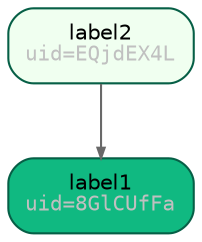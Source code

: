 digraph "8GlCUfFa" {
	node [color="#065f46" fillcolor=honeydew fontname=Helvetica fontsize=10 shape=box style="rounded,filled"]
	edge [arrowsize=0.5]
	"8GlCUfFa" [label=" <label1<BR/><FONT COLOR=\"GREY\" POINT-SIZE=\"10\" FACE=\"Monospace\">uid=8GlCUfFa</FONT>>" fillcolor="#10b981"]
	EQjdEX4L [label=<label2<BR/><FONT COLOR="GREY" POINT-SIZE="10" FACE="Monospace">uid=EQjdEX4L</FONT>>]
	"8GlCUfFa" [label=<label1<BR/><FONT COLOR="GREY" POINT-SIZE="10" FACE="Monospace">uid=8GlCUfFa</FONT>>]
	EQjdEX4L -> "8GlCUfFa" [color=dimgrey]
}
